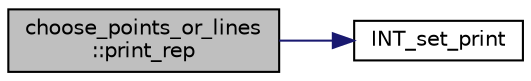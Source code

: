 digraph "choose_points_or_lines::print_rep"
{
  edge [fontname="Helvetica",fontsize="10",labelfontname="Helvetica",labelfontsize="10"];
  node [fontname="Helvetica",fontsize="10",shape=record];
  rankdir="LR";
  Node1903 [label="choose_points_or_lines\l::print_rep",height=0.2,width=0.4,color="black", fillcolor="grey75", style="filled", fontcolor="black"];
  Node1903 -> Node1904 [color="midnightblue",fontsize="10",style="solid",fontname="Helvetica"];
  Node1904 [label="INT_set_print",height=0.2,width=0.4,color="black", fillcolor="white", style="filled",URL="$df/dbf/sajeeb_8_c.html#a97614645ec11df30e0e896367f91ffd9"];
}
